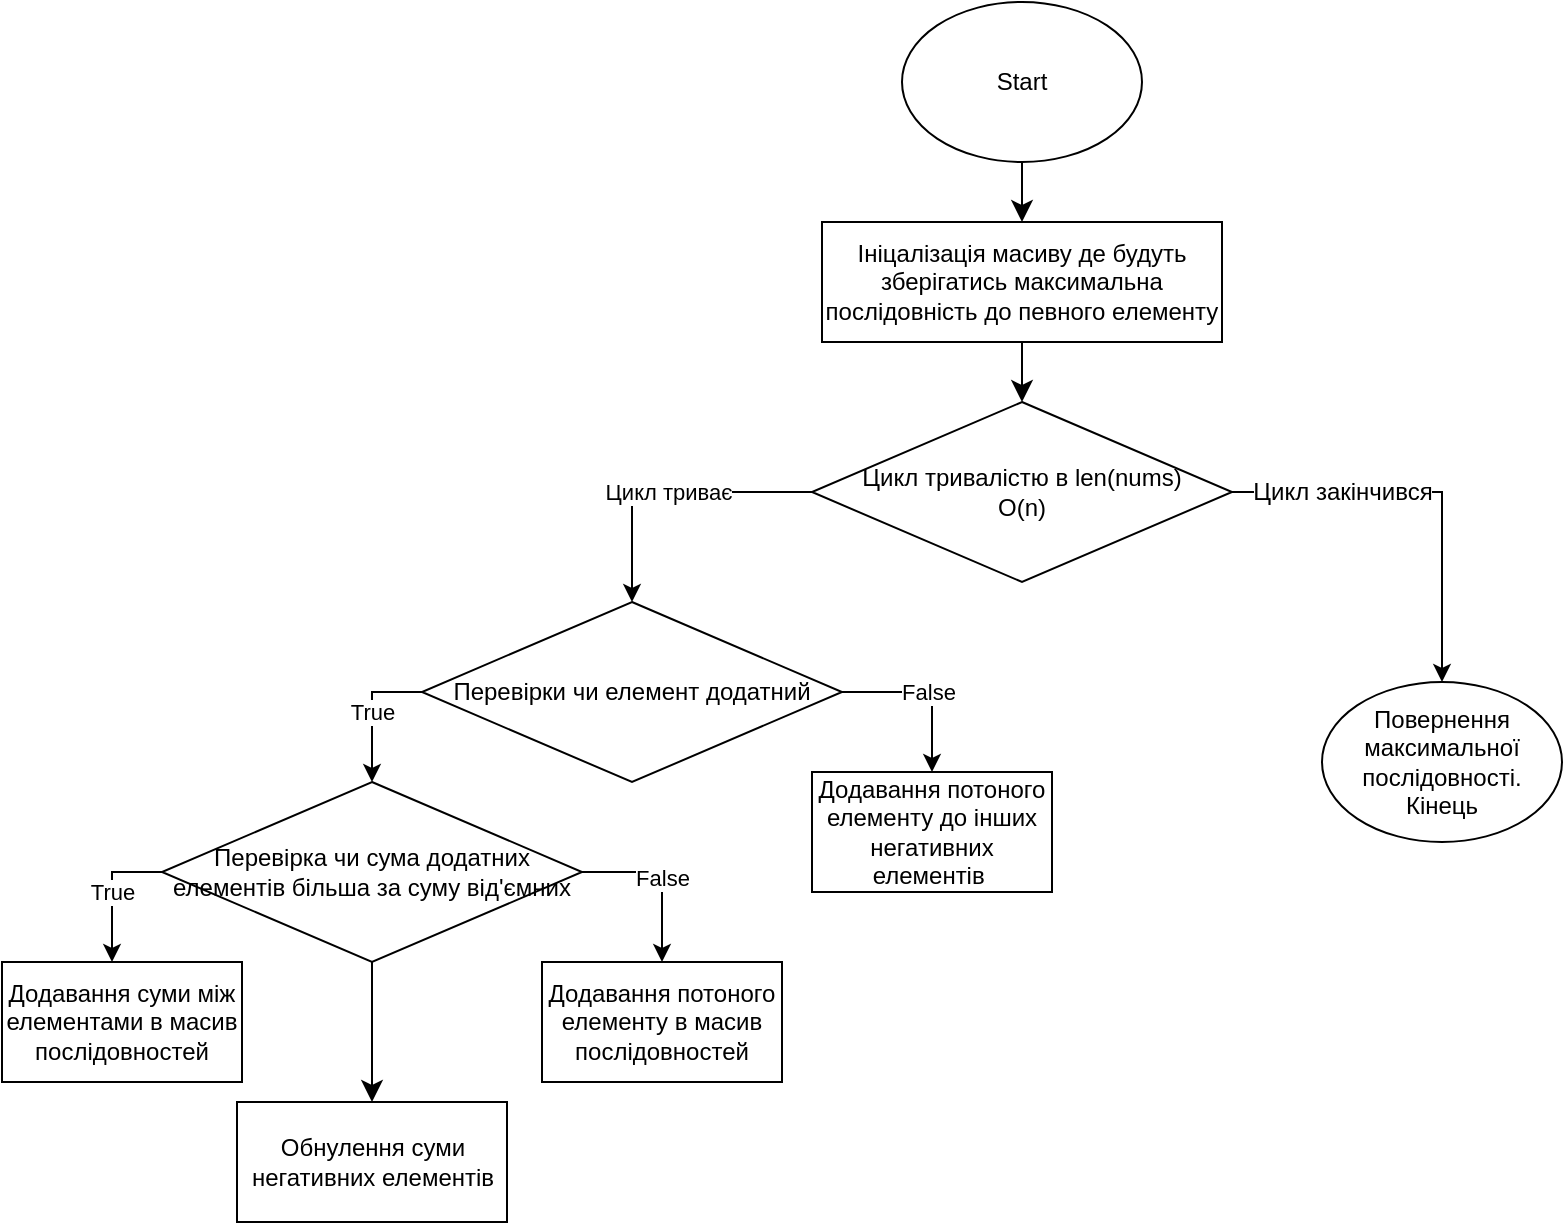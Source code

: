 <mxfile version="24.7.16">
  <diagram name="Страница — 1" id="vSoDXx6h9l1DwcRdrrBq">
    <mxGraphModel dx="2117" dy="1741" grid="1" gridSize="10" guides="1" tooltips="1" connect="1" arrows="1" fold="1" page="1" pageScale="1" pageWidth="827" pageHeight="1169" math="0" shadow="0">
      <root>
        <mxCell id="0" />
        <mxCell id="1" parent="0" />
        <mxCell id="XnYOCkoWaFclgu-5Z5BN-1" value="Start" style="ellipse;whiteSpace=wrap;html=1;" vertex="1" parent="1">
          <mxGeometry x="350" y="-1150" width="120" height="80" as="geometry" />
        </mxCell>
        <mxCell id="XnYOCkoWaFclgu-5Z5BN-2" value="" style="endArrow=classic;html=1;rounded=0;fontSize=12;startSize=8;endSize=8;curved=1;exitX=0.5;exitY=1;exitDx=0;exitDy=0;" edge="1" parent="1" source="XnYOCkoWaFclgu-5Z5BN-1">
          <mxGeometry width="50" height="50" relative="1" as="geometry">
            <mxPoint x="420" y="-1000" as="sourcePoint" />
            <mxPoint x="410" y="-1040" as="targetPoint" />
          </mxGeometry>
        </mxCell>
        <mxCell id="XnYOCkoWaFclgu-5Z5BN-8" style="edgeStyle=none;curved=1;rounded=0;orthogonalLoop=1;jettySize=auto;html=1;exitX=0.5;exitY=1;exitDx=0;exitDy=0;entryX=0.5;entryY=0;entryDx=0;entryDy=0;fontSize=12;startSize=8;endSize=8;" edge="1" parent="1" source="XnYOCkoWaFclgu-5Z5BN-3" target="XnYOCkoWaFclgu-5Z5BN-5">
          <mxGeometry relative="1" as="geometry" />
        </mxCell>
        <mxCell id="XnYOCkoWaFclgu-5Z5BN-3" value="Ініцалізація масиву де будуть зберігатись максимальна послідовність до певного елементу" style="rounded=0;whiteSpace=wrap;html=1;" vertex="1" parent="1">
          <mxGeometry x="310" y="-1040" width="200" height="60" as="geometry" />
        </mxCell>
        <mxCell id="XnYOCkoWaFclgu-5Z5BN-5" value="Цикл тривалістю в len(nums)&lt;div&gt;O(n)&lt;/div&gt;" style="rhombus;whiteSpace=wrap;html=1;" vertex="1" parent="1">
          <mxGeometry x="305" y="-950" width="210" height="90" as="geometry" />
        </mxCell>
        <mxCell id="XnYOCkoWaFclgu-5Z5BN-12" value="Цикл триває" style="endArrow=classic;html=1;rounded=0;exitX=0;exitY=0.5;exitDx=0;exitDy=0;entryX=0.5;entryY=0;entryDx=0;entryDy=0;" edge="1" parent="1" source="XnYOCkoWaFclgu-5Z5BN-5" target="XnYOCkoWaFclgu-5Z5BN-13">
          <mxGeometry width="50" height="50" relative="1" as="geometry">
            <mxPoint x="305" y="-910" as="sourcePoint" />
            <mxPoint x="275" y="-850" as="targetPoint" />
            <Array as="points">
              <mxPoint x="215" y="-905" />
            </Array>
          </mxGeometry>
        </mxCell>
        <mxCell id="XnYOCkoWaFclgu-5Z5BN-13" value="Перевірки чи елемент додатний" style="rhombus;whiteSpace=wrap;html=1;" vertex="1" parent="1">
          <mxGeometry x="110" y="-850" width="210" height="90" as="geometry" />
        </mxCell>
        <mxCell id="XnYOCkoWaFclgu-5Z5BN-14" value="True" style="endArrow=classic;html=1;rounded=0;exitX=0;exitY=0.5;exitDx=0;exitDy=0;entryX=0.5;entryY=0;entryDx=0;entryDy=0;" edge="1" parent="1" source="XnYOCkoWaFclgu-5Z5BN-13" target="XnYOCkoWaFclgu-5Z5BN-15">
          <mxGeometry width="50" height="50" relative="1" as="geometry">
            <mxPoint x="160" y="-800" as="sourcePoint" />
            <mxPoint x="80" y="-770" as="targetPoint" />
            <Array as="points">
              <mxPoint x="85" y="-805" />
            </Array>
          </mxGeometry>
        </mxCell>
        <mxCell id="XnYOCkoWaFclgu-5Z5BN-15" value="Перевірка чи сума додатних елементів більша за суму від&#39;ємних" style="rhombus;whiteSpace=wrap;html=1;" vertex="1" parent="1">
          <mxGeometry x="-20" y="-760" width="210" height="90" as="geometry" />
        </mxCell>
        <mxCell id="XnYOCkoWaFclgu-5Z5BN-16" value="True" style="endArrow=classic;html=1;rounded=0;exitX=0;exitY=0.5;exitDx=0;exitDy=0;entryX=0.5;entryY=0;entryDx=0;entryDy=0;" edge="1" parent="1">
          <mxGeometry width="50" height="50" relative="1" as="geometry">
            <mxPoint x="-20" y="-715" as="sourcePoint" />
            <mxPoint x="-45" y="-670" as="targetPoint" />
            <Array as="points">
              <mxPoint x="-45" y="-715" />
            </Array>
          </mxGeometry>
        </mxCell>
        <mxCell id="XnYOCkoWaFclgu-5Z5BN-17" value="Додавання суми між елементами в масив послідовностей" style="rounded=0;whiteSpace=wrap;html=1;" vertex="1" parent="1">
          <mxGeometry x="-100" y="-670" width="120" height="60" as="geometry" />
        </mxCell>
        <mxCell id="XnYOCkoWaFclgu-5Z5BN-18" value="False" style="endArrow=classic;html=1;rounded=0;exitX=1;exitY=0.5;exitDx=0;exitDy=0;" edge="1" parent="1" source="XnYOCkoWaFclgu-5Z5BN-15">
          <mxGeometry width="50" height="50" relative="1" as="geometry">
            <mxPoint x="255" y="-715" as="sourcePoint" />
            <mxPoint x="230" y="-670" as="targetPoint" />
            <Array as="points">
              <mxPoint x="230" y="-715" />
            </Array>
          </mxGeometry>
        </mxCell>
        <mxCell id="XnYOCkoWaFclgu-5Z5BN-19" value="Додавання потоного елементу в масив послідовностей" style="rounded=0;whiteSpace=wrap;html=1;" vertex="1" parent="1">
          <mxGeometry x="170" y="-670" width="120" height="60" as="geometry" />
        </mxCell>
        <mxCell id="XnYOCkoWaFclgu-5Z5BN-20" value="False" style="endArrow=classic;html=1;rounded=0;exitX=1;exitY=0.5;exitDx=0;exitDy=0;" edge="1" parent="1" source="XnYOCkoWaFclgu-5Z5BN-13">
          <mxGeometry width="50" height="50" relative="1" as="geometry">
            <mxPoint x="325" y="-810" as="sourcePoint" />
            <mxPoint x="365" y="-765" as="targetPoint" />
            <Array as="points">
              <mxPoint x="365" y="-805" />
            </Array>
          </mxGeometry>
        </mxCell>
        <mxCell id="XnYOCkoWaFclgu-5Z5BN-21" value="Додавання потоного елементу до інших негативних елементів&amp;nbsp;" style="rounded=0;whiteSpace=wrap;html=1;" vertex="1" parent="1">
          <mxGeometry x="305" y="-765" width="120" height="60" as="geometry" />
        </mxCell>
        <mxCell id="XnYOCkoWaFclgu-5Z5BN-23" value="Обнулення суми негативних елементів" style="rounded=0;whiteSpace=wrap;html=1;" vertex="1" parent="1">
          <mxGeometry x="17.5" y="-600" width="135" height="60" as="geometry" />
        </mxCell>
        <mxCell id="XnYOCkoWaFclgu-5Z5BN-24" style="edgeStyle=none;curved=1;rounded=0;orthogonalLoop=1;jettySize=auto;html=1;exitX=0.5;exitY=1;exitDx=0;exitDy=0;entryX=0.5;entryY=0;entryDx=0;entryDy=0;fontSize=12;startSize=8;endSize=8;" edge="1" parent="1" source="XnYOCkoWaFclgu-5Z5BN-15" target="XnYOCkoWaFclgu-5Z5BN-23">
          <mxGeometry relative="1" as="geometry" />
        </mxCell>
        <mxCell id="XnYOCkoWaFclgu-5Z5BN-25" value="Повернення максимальної послідовності. Кінець" style="ellipse;whiteSpace=wrap;html=1;" vertex="1" parent="1">
          <mxGeometry x="560" y="-810" width="120" height="80" as="geometry" />
        </mxCell>
        <mxCell id="XnYOCkoWaFclgu-5Z5BN-26" value="" style="endArrow=classic;html=1;rounded=0;exitX=1;exitY=0.5;exitDx=0;exitDy=0;entryX=0.5;entryY=0;entryDx=0;entryDy=0;" edge="1" parent="1" source="XnYOCkoWaFclgu-5Z5BN-5" target="XnYOCkoWaFclgu-5Z5BN-25">
          <mxGeometry width="50" height="50" relative="1" as="geometry">
            <mxPoint x="515" y="-900" as="sourcePoint" />
            <mxPoint x="560" y="-860" as="targetPoint" />
            <Array as="points">
              <mxPoint x="620" y="-905" />
            </Array>
          </mxGeometry>
        </mxCell>
        <mxCell id="XnYOCkoWaFclgu-5Z5BN-27" value="Цикл закінчився" style="edgeLabel;html=1;align=center;verticalAlign=middle;resizable=0;points=[];fontSize=12;" vertex="1" connectable="0" parent="XnYOCkoWaFclgu-5Z5BN-26">
          <mxGeometry x="-0.592" y="-2" relative="1" as="geometry">
            <mxPoint x="14" y="-2" as="offset" />
          </mxGeometry>
        </mxCell>
      </root>
    </mxGraphModel>
  </diagram>
</mxfile>
